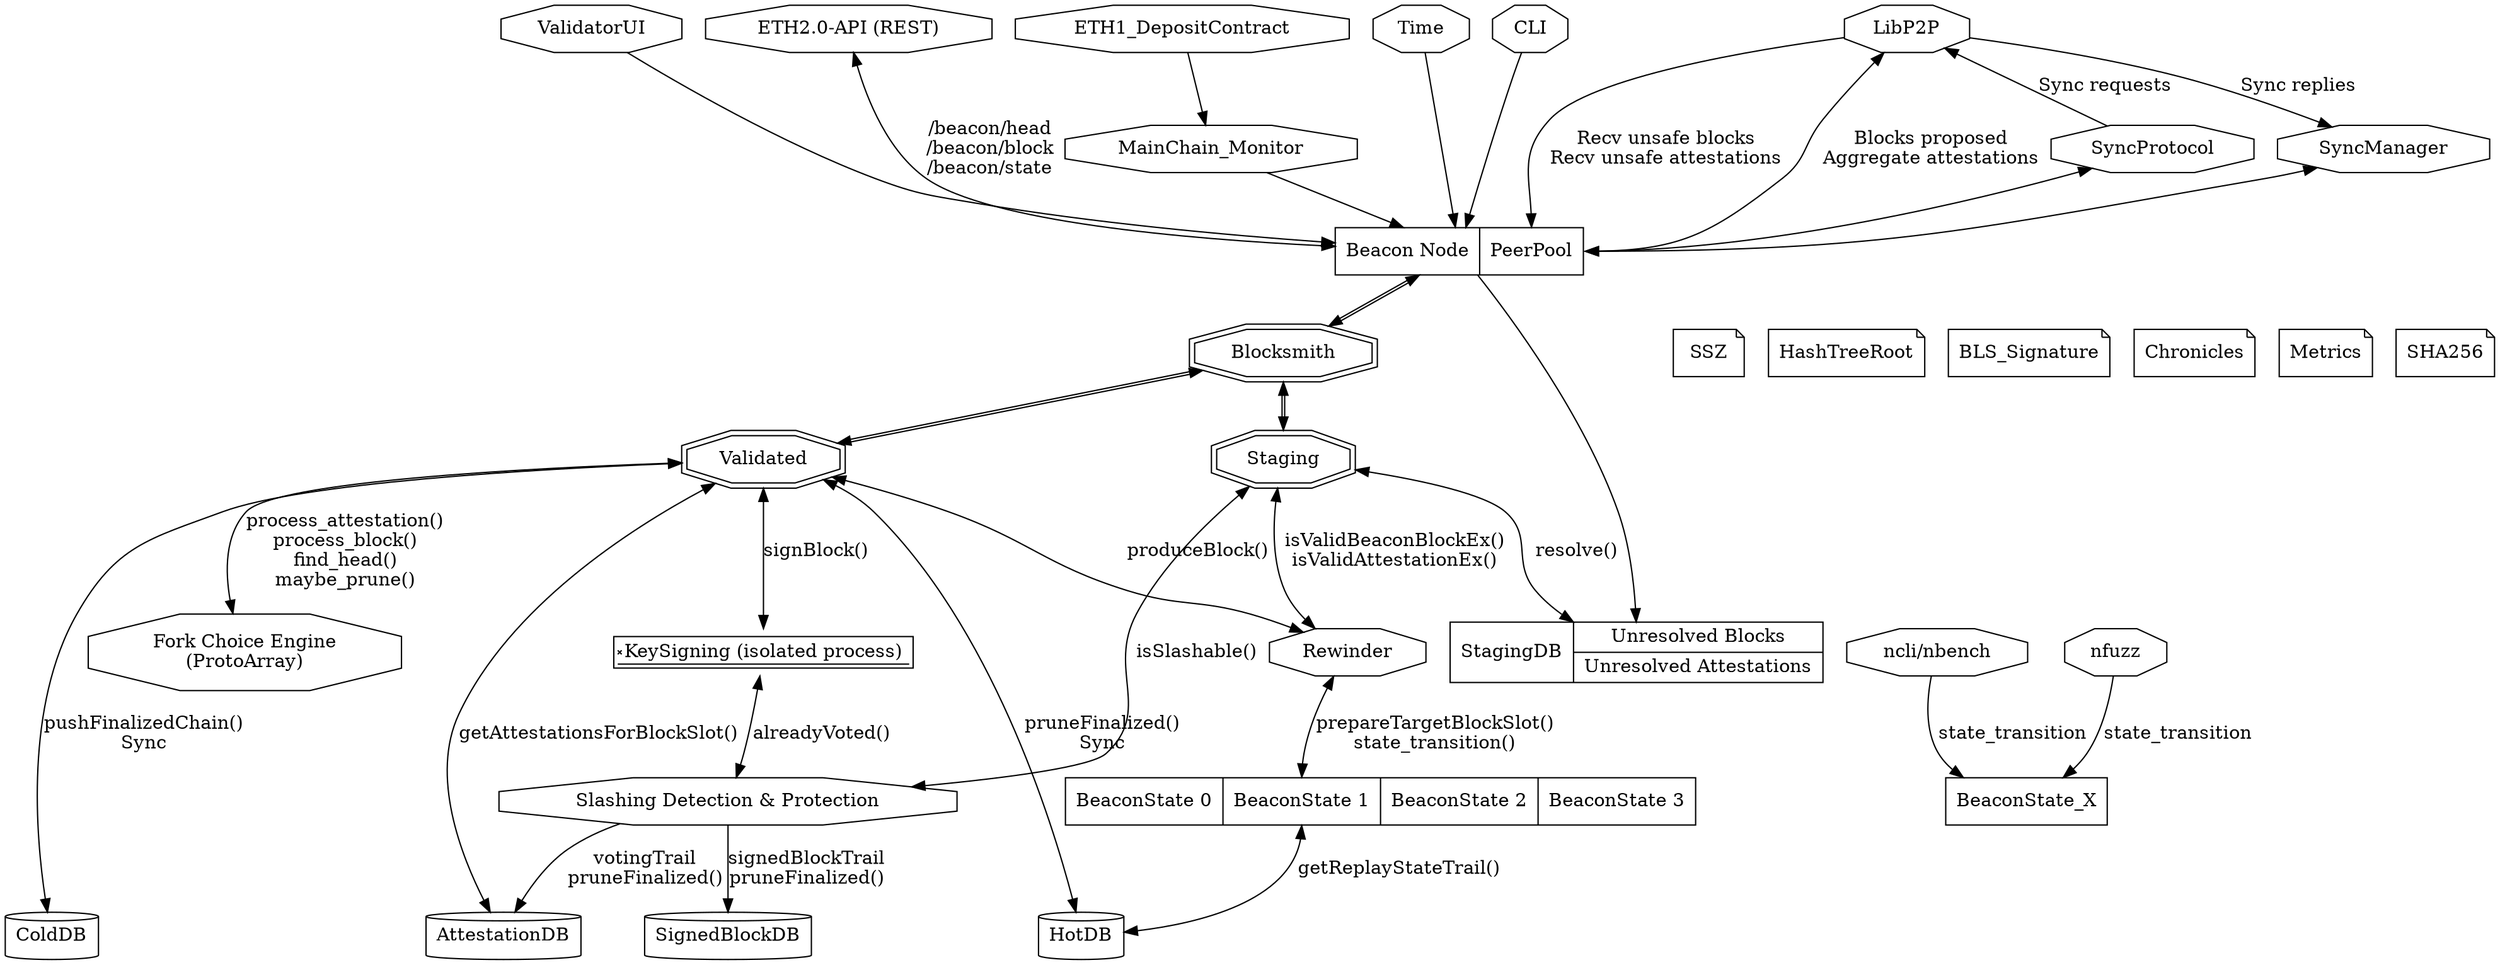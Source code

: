 digraph architecture{
  node [shape = signature]; KeySigning [label="KeySigning (isolated process)"];
  node [shape = octagon]; SyncManager SyncProtocol MainChain_Monitor Time CLI ValidatorUI Slashing LibP2P ETH2_API ncli nfuzz Rewinder ForkChoice;
  ETH2_API [label="ETH2.0-API (REST)"];
  Slashing [label="Slashing Detection & Protection"];
  ForkChoice [label="Fork Choice Engine\n(ProtoArray)"];
  {rank = source; ETH1_DepositContract LibP2P ETH2_API CLI Time ValidatorUI;}

  node [shape = record] BeaconNode;
  BeaconNode [label="<nbc>Beacon Node | <PeerPool>PeerPool"]

  ncli [label="ncli/nbench"];
  {rank = same; ncli; nfuzz;}

  node [shape = doubleoctagon]; Blocksmith Staging Validated;
  node [shape = note] SSZ HashTreeRoot BLS_Signature Chronicles Metrics SHA256
  {rank = same; Blocksmith SSZ HashTreeRoot BLS_Signature Chronicles Metrics SHA256;}

  node [shape = record]; StagingDB;
  StagingDB [label="StagingDB | {Unresolved Blocks | Unresolved Attestations}"];

  node [shape = record]; BeaconStatePool;
  node [shape = box]; BeaconState_X;

  BeaconStatePool [label="<bs0>BeaconState 0|<bs1>BeaconState 1|<bs2>BeaconState 2|<bs3>BeaconState 3"];
  {rank = same; BeaconStatePool BeaconState_X;}

  node [shape = cylinder]; AttestationDB HotDB ColdDB;
  {rank = sink; AttestationDB SignedBlockDB HotDB ColdDB;}

  {rank = same; MainChain_Monitor SyncManager SyncProtocol;}
  ETH1_DepositContract -> MainChain_Monitor
  MainChain_Monitor -> BeaconNode

  SyncManager -> BeaconNode:PeerPool [dir=both]
  SyncProtocol -> BeaconNode:PeerPool [dir=both]

  CLI -> BeaconNode
  ValidatorUI -> BeaconNode
  Time -> BeaconNode
  BeaconNode -> Blocksmith [dir=both color="black:black"]
  BeaconNode -> StagingDB
  Blocksmith -> Staging [dir=both color="black:black"]
  Blocksmith -> Validated [dir=both color="black:black"]
  Staging -> StagingDB [dir=both label="resolve()"]

  ncli -> BeaconState_X [label="state_transition"]
  nfuzz -> BeaconState_X [label="state_transition"]

  SyncProtocol -> LibP2P [label="Sync requests"]
  LibP2P -> SyncManager [label="Sync replies"]

  LibP2P -> BeaconNode:PeerPool [label="Recv unsafe blocks\nRecv unsafe attestations"]
  BeaconNode:PeerPool -> LibP2P [label="Blocks proposed\nAggregate attestations"]
  ETH2_API -> BeaconNode [dir="both", label="/beacon/head\n/beacon/block\n/beacon/state"]

  Validated -> ForkChoice [dir="both", label="process_attestation()\nprocess_block()\nfind_head()\nmaybe_prune()"]

  Staging -> Slashing [dir="both", label="isSlashable()"]
  Validated -> KeySigning [dir="both", label="signBlock()"]
  KeySigning -> Slashing [dir="both", label="alreadyVoted()"]
  Slashing -> AttestationDB [label="votingTrail\npruneFinalized()"]
  Slashing -> SignedBlockDB [label="signedBlockTrail\npruneFinalized()"]
  Validated -> AttestationDB [dir="both", label="getAttestationsForBlockSlot()"]

  Validated -> HotDB [dir="both", label="pruneFinalized()\nSync"]

  Rewinder -> BeaconStatePool:bs1 [dir="both", label="prepareTargetBlockSlot()\nstate_transition()"]
  BeaconStatePool:bs1 -> HotDB [dir="both", label="getReplayStateTrail()"]

  Staging -> Rewinder [dir="both", label="isValidBeaconBlockEx()\nisValidAttestationEx()"]
  Validated -> Rewinder [dir="both", label="produceBlock()"]


  Validated -> ColdDB [dir="both", label="pushFinalizedChain()\nSync"]
}
